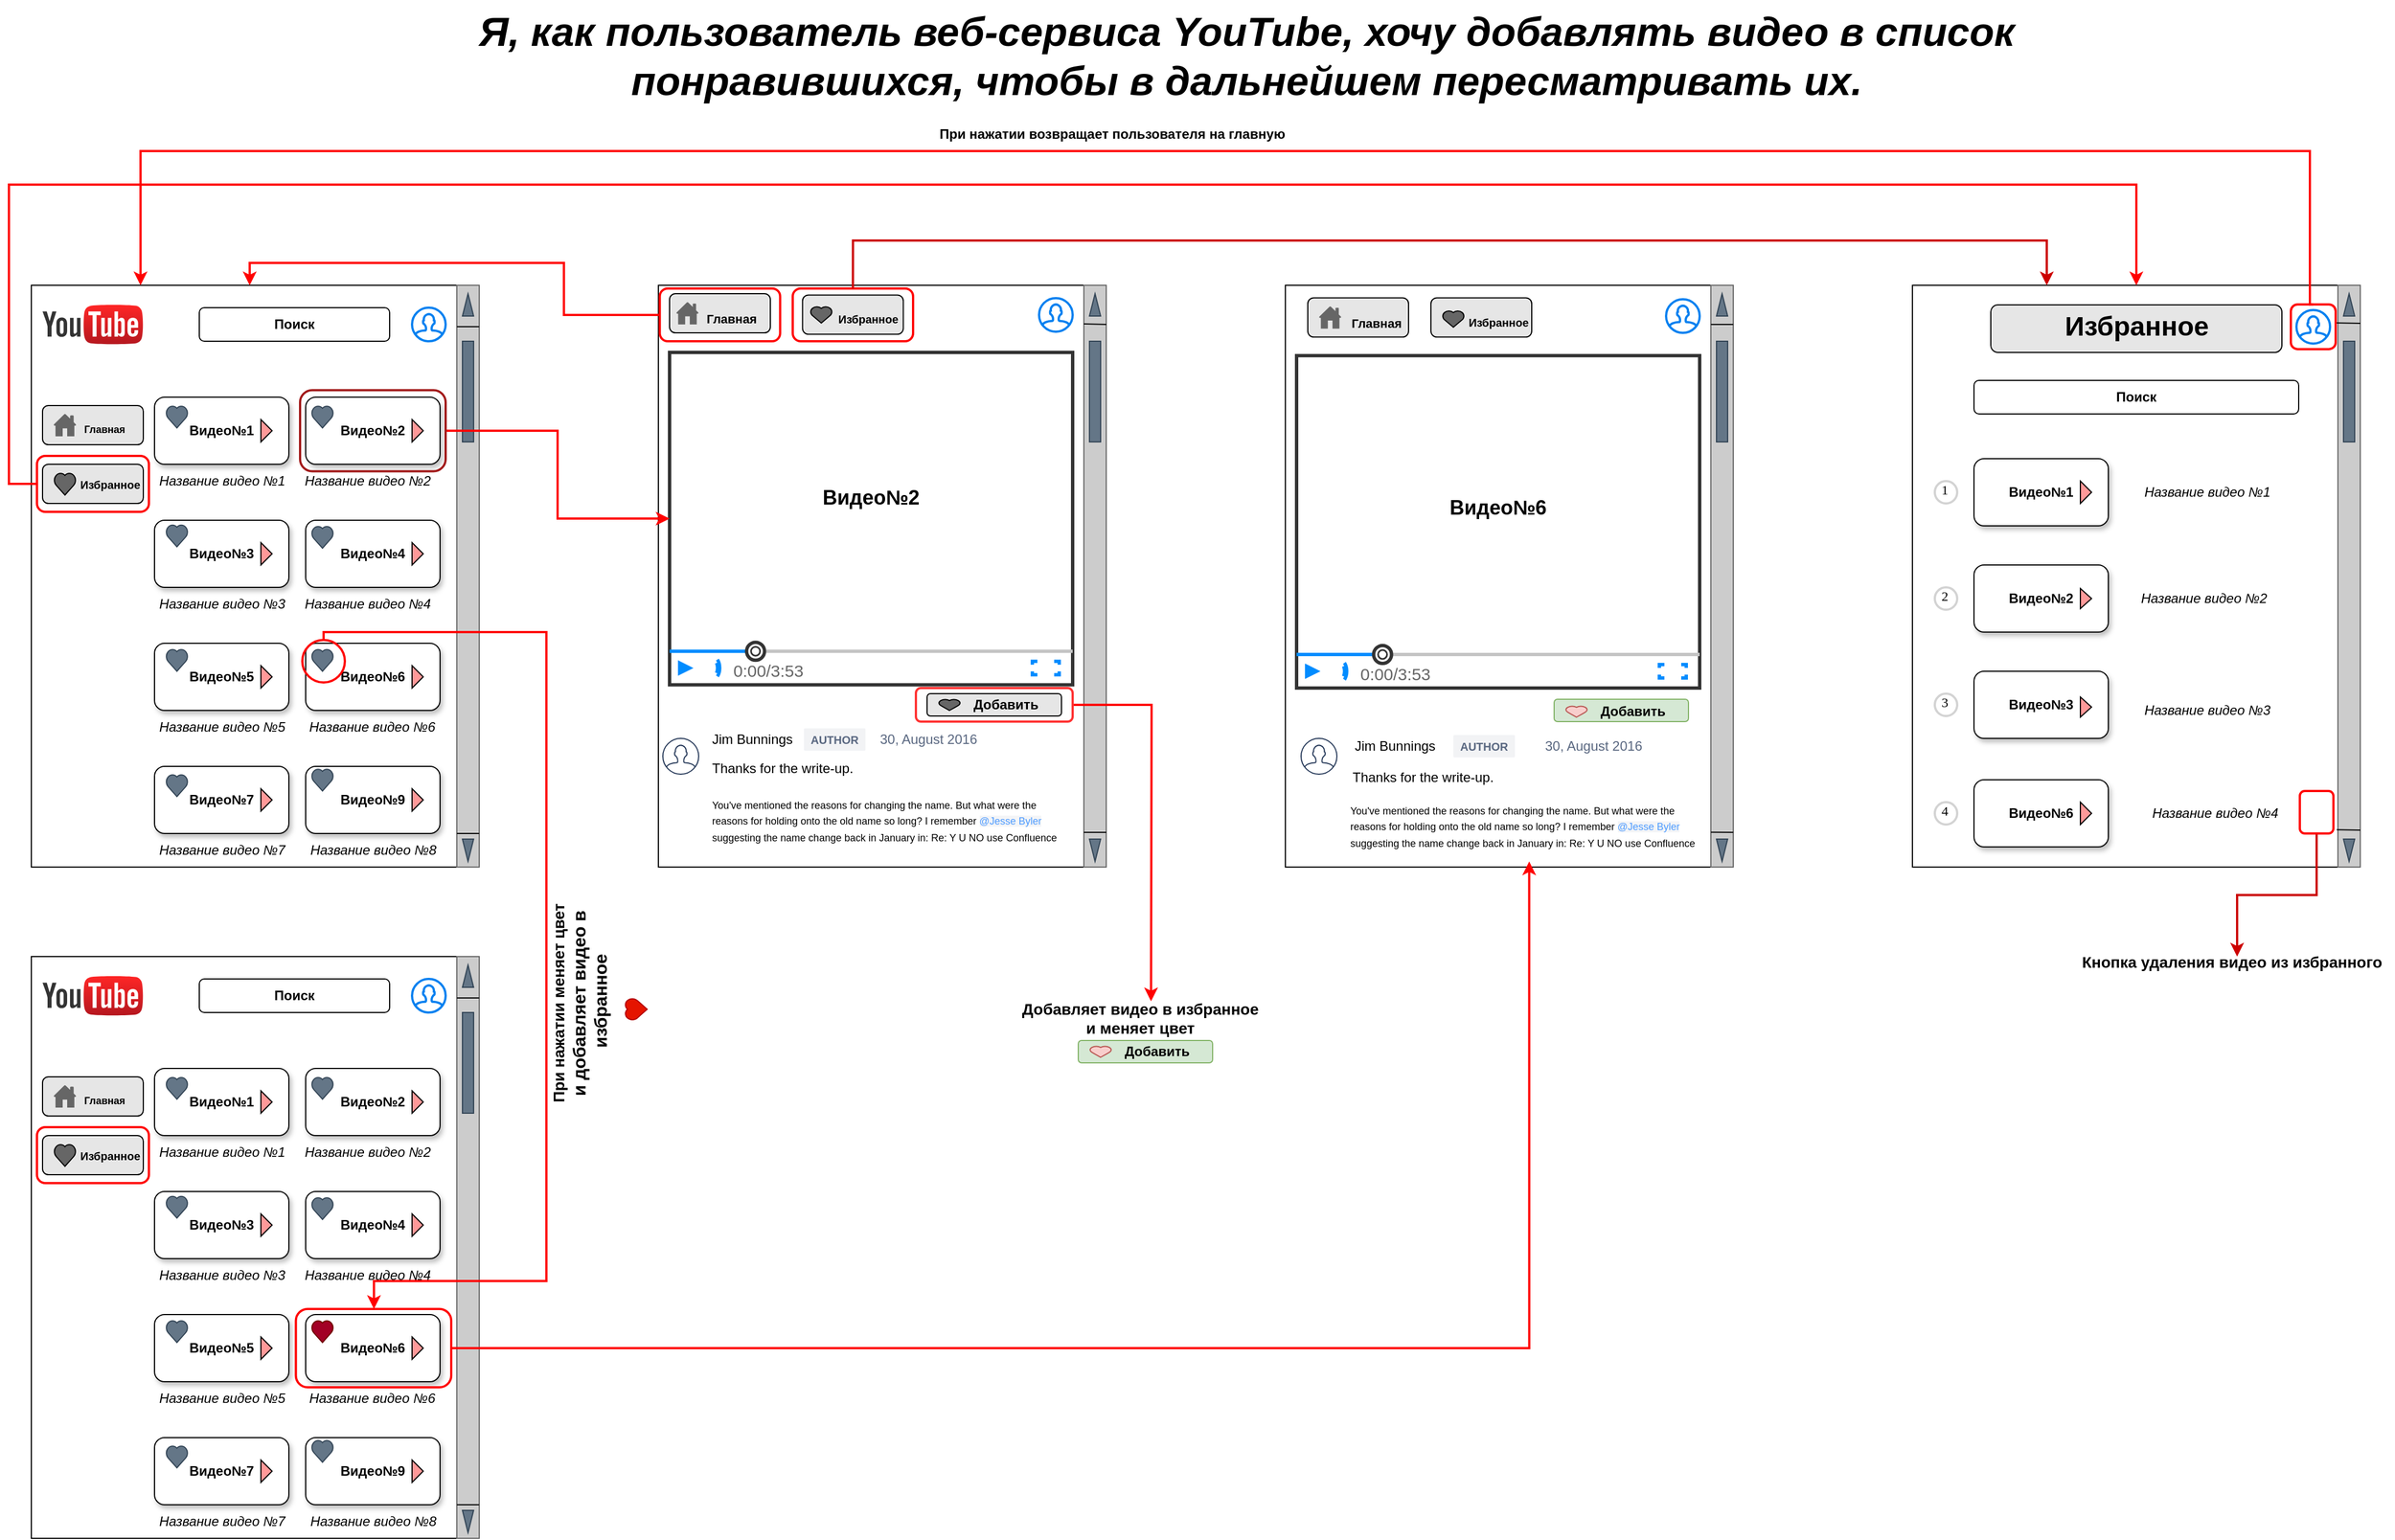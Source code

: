 <mxfile version="24.7.17">
  <diagram name="Страница — 1" id="qwmdR4soJWc_301-uJRk">
    <mxGraphModel grid="1" page="1" gridSize="10" guides="1" tooltips="1" connect="1" arrows="1" fold="1" pageScale="1" pageWidth="827" pageHeight="1169" math="0" shadow="0">
      <root>
        <mxCell id="0" />
        <mxCell id="1" parent="0" />
        <mxCell id="6db1OodYi0LSPv14cQQK-90" value="&#xa;&lt;b style=&quot;forced-color-adjust: none; color: rgb(0, 0, 0); font-family: Helvetica; font-size: 12px; font-style: normal; font-variant-ligatures: normal; font-variant-caps: normal; letter-spacing: normal; orphans: 2; text-align: center; text-indent: 0px; text-transform: none; widows: 2; word-spacing: 0px; -webkit-text-stroke-width: 0px; white-space: nowrap; background-color: rgb(251, 251, 251); text-decoration-thickness: initial; text-decoration-style: initial; text-decoration-color: initial;&quot;&gt;&lt;font style=&quot;forced-color-adjust: none; font-size: 9px;&quot;&gt;Главная&lt;/font&gt;&lt;/b&gt;&#xa;&#xa;" style="rounded=0;whiteSpace=wrap;html=1;" vertex="1" parent="1">
          <mxGeometry x="40" y="640" width="400" height="520" as="geometry" />
        </mxCell>
        <mxCell id="6db1OodYi0LSPv14cQQK-1" value="" style="rounded=0;whiteSpace=wrap;html=1;" vertex="1" parent="1">
          <mxGeometry x="1720" y="40" width="400" height="520" as="geometry" />
        </mxCell>
        <mxCell id="x74_SV1x-cFVezhLaawV-61" value="&#xa;&lt;b style=&quot;forced-color-adjust: none; color: rgb(0, 0, 0); font-family: Helvetica; font-size: 12px; font-style: normal; font-variant-ligatures: normal; font-variant-caps: normal; letter-spacing: normal; orphans: 2; text-align: center; text-indent: 0px; text-transform: none; widows: 2; word-spacing: 0px; -webkit-text-stroke-width: 0px; white-space: nowrap; background-color: rgb(251, 251, 251); text-decoration-thickness: initial; text-decoration-style: initial; text-decoration-color: initial;&quot;&gt;&lt;font style=&quot;forced-color-adjust: none; font-size: 9px;&quot;&gt;Главная&lt;/font&gt;&lt;/b&gt;&#xa;&#xa;" style="rounded=0;whiteSpace=wrap;html=1;" vertex="1" parent="1">
          <mxGeometry x="40" y="40" width="390" height="520" as="geometry" />
        </mxCell>
        <mxCell id="x74_SV1x-cFVezhLaawV-66" value="" style="rounded=0;whiteSpace=wrap;html=1;" vertex="1" parent="1">
          <mxGeometry x="600" y="40" width="400" height="520" as="geometry" />
        </mxCell>
        <mxCell id="x74_SV1x-cFVezhLaawV-68" value="&lt;b&gt;Поиск&lt;/b&gt;" style="rounded=1;whiteSpace=wrap;html=1;" vertex="1" parent="1">
          <mxGeometry x="190" y="60" width="170" height="30" as="geometry" />
        </mxCell>
        <mxCell id="x74_SV1x-cFVezhLaawV-71" value="" style="shape=image;html=1;verticalAlign=top;verticalLabelPosition=bottom;labelBackgroundColor=#ffffff;imageAspect=0;aspect=fixed;image=https://cdn4.iconfinder.com/data/icons/evil-icons-user-interface/64/magnifier-128.png" vertex="1" parent="1">
          <mxGeometry x="330" y="60" width="30" height="30" as="geometry" />
        </mxCell>
        <mxCell id="x74_SV1x-cFVezhLaawV-73" value="" style="rounded=0;whiteSpace=wrap;html=1;fillColor=#CCCCCC;fontColor=#333333;strokeColor=#666666;" vertex="1" parent="1">
          <mxGeometry x="420" y="40" width="20" height="520" as="geometry" />
        </mxCell>
        <mxCell id="x74_SV1x-cFVezhLaawV-74" value="" style="rounded=0;whiteSpace=wrap;html=1;fillColor=#647687;fontColor=#ffffff;strokeColor=#314354;" vertex="1" parent="1">
          <mxGeometry x="425" y="90" width="10" height="90" as="geometry" />
        </mxCell>
        <mxCell id="x74_SV1x-cFVezhLaawV-79" value="" style="triangle;whiteSpace=wrap;html=1;direction=north;fillColor=#647687;fontColor=#ffffff;strokeColor=#314354;" vertex="1" parent="1">
          <mxGeometry x="425" y="47.5" width="10" height="20" as="geometry" />
        </mxCell>
        <mxCell id="x74_SV1x-cFVezhLaawV-81" value="" style="triangle;whiteSpace=wrap;html=1;direction=south;fillColor=#647687;fontColor=#ffffff;strokeColor=#314354;" vertex="1" parent="1">
          <mxGeometry x="425" y="535" width="10" height="20" as="geometry" />
        </mxCell>
        <mxCell id="x74_SV1x-cFVezhLaawV-92" value="" style="endArrow=none;html=1;rounded=0;" edge="1" parent="1">
          <mxGeometry width="50" height="50" relative="1" as="geometry">
            <mxPoint x="420" y="530" as="sourcePoint" />
            <mxPoint x="440" y="530" as="targetPoint" />
          </mxGeometry>
        </mxCell>
        <mxCell id="x74_SV1x-cFVezhLaawV-94" value="&lt;b&gt;Видео№1&lt;/b&gt;" style="rounded=1;whiteSpace=wrap;html=1;shadow=1;" vertex="1" parent="1">
          <mxGeometry x="150" y="140" width="120" height="60" as="geometry" />
        </mxCell>
        <mxCell id="x74_SV1x-cFVezhLaawV-95" value="&lt;b&gt;Видео№2&lt;/b&gt;" style="rounded=1;whiteSpace=wrap;html=1;shadow=1;" vertex="1" parent="1">
          <mxGeometry x="285" y="140" width="120" height="60" as="geometry" />
        </mxCell>
        <mxCell id="x74_SV1x-cFVezhLaawV-96" value="&lt;b&gt;Видео№3&lt;/b&gt;" style="rounded=1;whiteSpace=wrap;html=1;shadow=1;" vertex="1" parent="1">
          <mxGeometry x="150" y="250" width="120" height="60" as="geometry" />
        </mxCell>
        <mxCell id="x74_SV1x-cFVezhLaawV-97" value="&lt;b&gt;Видео№4&lt;/b&gt;" style="rounded=1;whiteSpace=wrap;html=1;shadow=1;" vertex="1" parent="1">
          <mxGeometry x="285" y="250" width="120" height="60" as="geometry" />
        </mxCell>
        <mxCell id="x74_SV1x-cFVezhLaawV-98" value="&lt;b&gt;Видео№5&lt;/b&gt;" style="rounded=1;whiteSpace=wrap;html=1;shadow=1;" vertex="1" parent="1">
          <mxGeometry x="150" y="360" width="120" height="60" as="geometry" />
        </mxCell>
        <mxCell id="x74_SV1x-cFVezhLaawV-99" value="&lt;b&gt;Видео№6&lt;/b&gt;" style="rounded=1;whiteSpace=wrap;html=1;shadow=1;" vertex="1" parent="1">
          <mxGeometry x="285" y="360" width="120" height="60" as="geometry" />
        </mxCell>
        <mxCell id="x74_SV1x-cFVezhLaawV-100" value="&lt;b&gt;Видео№7&lt;/b&gt;" style="rounded=1;whiteSpace=wrap;html=1;shadow=1;" vertex="1" parent="1">
          <mxGeometry x="150" y="470" width="120" height="60" as="geometry" />
        </mxCell>
        <mxCell id="x74_SV1x-cFVezhLaawV-101" value="&lt;b&gt;Видео№9&lt;/b&gt;" style="rounded=1;whiteSpace=wrap;html=1;shadow=1;" vertex="1" parent="1">
          <mxGeometry x="285" y="470" width="120" height="60" as="geometry" />
        </mxCell>
        <mxCell id="x74_SV1x-cFVezhLaawV-106" value="&lt;i&gt;Название видео №1&lt;/i&gt;" style="text;html=1;align=center;verticalAlign=middle;resizable=0;points=[];autosize=1;strokeColor=none;fillColor=none;" vertex="1" parent="1">
          <mxGeometry x="140" y="200" width="140" height="30" as="geometry" />
        </mxCell>
        <mxCell id="x74_SV1x-cFVezhLaawV-107" value="&lt;i&gt;Название видео №2&lt;/i&gt;" style="text;html=1;align=center;verticalAlign=middle;resizable=0;points=[];autosize=1;strokeColor=none;fillColor=none;" vertex="1" parent="1">
          <mxGeometry x="270" y="200" width="140" height="30" as="geometry" />
        </mxCell>
        <mxCell id="x74_SV1x-cFVezhLaawV-108" value="&lt;i&gt;Название видео №3&lt;/i&gt;" style="text;html=1;align=center;verticalAlign=middle;resizable=0;points=[];autosize=1;strokeColor=none;fillColor=none;" vertex="1" parent="1">
          <mxGeometry x="140" y="310" width="140" height="30" as="geometry" />
        </mxCell>
        <mxCell id="x74_SV1x-cFVezhLaawV-109" value="&lt;i&gt;Название видео №4&lt;/i&gt;" style="text;html=1;align=center;verticalAlign=middle;resizable=0;points=[];autosize=1;strokeColor=none;fillColor=none;" vertex="1" parent="1">
          <mxGeometry x="270" y="310" width="140" height="30" as="geometry" />
        </mxCell>
        <mxCell id="x74_SV1x-cFVezhLaawV-110" value="&lt;i&gt;Название видео №5&lt;/i&gt;" style="text;html=1;align=center;verticalAlign=middle;resizable=0;points=[];autosize=1;strokeColor=none;fillColor=none;" vertex="1" parent="1">
          <mxGeometry x="140" y="420" width="140" height="30" as="geometry" />
        </mxCell>
        <mxCell id="x74_SV1x-cFVezhLaawV-111" value="&lt;i&gt;Название видео №6&lt;/i&gt;" style="text;html=1;align=center;verticalAlign=middle;resizable=0;points=[];autosize=1;strokeColor=none;fillColor=none;" vertex="1" parent="1">
          <mxGeometry x="274" y="420" width="140" height="30" as="geometry" />
        </mxCell>
        <mxCell id="x74_SV1x-cFVezhLaawV-112" value="&lt;i&gt;Название видео №7&lt;/i&gt;" style="text;html=1;align=center;verticalAlign=middle;resizable=0;points=[];autosize=1;strokeColor=none;fillColor=none;" vertex="1" parent="1">
          <mxGeometry x="140" y="530" width="140" height="30" as="geometry" />
        </mxCell>
        <mxCell id="x74_SV1x-cFVezhLaawV-113" value="&lt;i&gt;Название видео №8&lt;/i&gt;" style="text;html=1;align=center;verticalAlign=middle;resizable=0;points=[];autosize=1;strokeColor=none;fillColor=none;" vertex="1" parent="1">
          <mxGeometry x="275" y="530" width="140" height="30" as="geometry" />
        </mxCell>
        <mxCell id="x74_SV1x-cFVezhLaawV-120" value="" style="triangle;html=1;whiteSpace=wrap;fillColor=#FF9999;" vertex="1" parent="1">
          <mxGeometry x="380" y="160" width="10" height="20" as="geometry" />
        </mxCell>
        <mxCell id="x74_SV1x-cFVezhLaawV-123" value="" style="triangle;html=1;whiteSpace=wrap;fillColor=#FF9999;" vertex="1" parent="1">
          <mxGeometry x="380" y="270" width="10" height="20" as="geometry" />
        </mxCell>
        <mxCell id="x74_SV1x-cFVezhLaawV-124" value="" style="triangle;html=1;whiteSpace=wrap;fillColor=#FF9999;" vertex="1" parent="1">
          <mxGeometry x="380" y="380" width="10" height="20" as="geometry" />
        </mxCell>
        <mxCell id="x74_SV1x-cFVezhLaawV-125" value="" style="triangle;html=1;whiteSpace=wrap;fillColor=#FF9999;" vertex="1" parent="1">
          <mxGeometry x="380" y="490" width="10" height="20" as="geometry" />
        </mxCell>
        <mxCell id="x74_SV1x-cFVezhLaawV-128" value="" style="triangle;html=1;whiteSpace=wrap;fillColor=#FF9999;" vertex="1" parent="1">
          <mxGeometry x="245" y="160" width="10" height="20" as="geometry" />
        </mxCell>
        <mxCell id="x74_SV1x-cFVezhLaawV-131" value="" style="triangle;html=1;whiteSpace=wrap;fillColor=#FF9999;" vertex="1" parent="1">
          <mxGeometry x="245" y="270" width="10" height="20" as="geometry" />
        </mxCell>
        <mxCell id="x74_SV1x-cFVezhLaawV-132" value="" style="triangle;html=1;whiteSpace=wrap;fillColor=#FF9999;" vertex="1" parent="1">
          <mxGeometry x="245" y="380" width="10" height="20" as="geometry" />
        </mxCell>
        <mxCell id="x74_SV1x-cFVezhLaawV-133" value="" style="triangle;html=1;whiteSpace=wrap;fillColor=#FF9999;" vertex="1" parent="1">
          <mxGeometry x="245" y="490" width="10" height="20" as="geometry" />
        </mxCell>
        <mxCell id="9MEbB68s_isT1Yj_m3ho-9" value="" style="rounded=1;whiteSpace=wrap;html=1;fillColor=#E6E6E6;" vertex="1" parent="1">
          <mxGeometry x="50" y="147.5" width="90" height="35" as="geometry" />
        </mxCell>
        <mxCell id="x74_SV1x-cFVezhLaawV-102" value="" style="sketch=0;pointerEvents=1;shadow=0;dashed=0;html=1;strokeColor=none;fillColor=#666666;labelPosition=center;verticalLabelPosition=bottom;verticalAlign=top;outlineConnect=0;align=center;shape=mxgraph.office.concepts.home;" vertex="1" parent="1">
          <mxGeometry x="60" y="155" width="20" height="20" as="geometry" />
        </mxCell>
        <mxCell id="x74_SV1x-cFVezhLaawV-114" value="&lt;b&gt;&lt;font style=&quot;font-size: 9px;&quot;&gt;Главная&lt;/font&gt;&lt;/b&gt;" style="text;html=1;align=center;verticalAlign=middle;resizable=0;points=[];autosize=1;strokeColor=none;fillColor=none;" vertex="1" parent="1">
          <mxGeometry x="75" y="152.5" width="60" height="30" as="geometry" />
        </mxCell>
        <mxCell id="CNAPJQVcdsXgHTbzYZQy-6" value="" style="endArrow=none;html=1;rounded=0;" edge="1" parent="1">
          <mxGeometry width="50" height="50" relative="1" as="geometry">
            <mxPoint x="420" y="77" as="sourcePoint" />
            <mxPoint x="440" y="77" as="targetPoint" />
          </mxGeometry>
        </mxCell>
        <mxCell id="CNAPJQVcdsXgHTbzYZQy-8" value="" style="dashed=0;outlineConnect=0;html=1;align=center;labelPosition=center;verticalLabelPosition=bottom;verticalAlign=top;shape=mxgraph.weblogos.youtube;fillColor=#FF2626;gradientColor=#B5171F" vertex="1" parent="1">
          <mxGeometry x="50" y="57.1" width="90" height="35.8" as="geometry" />
        </mxCell>
        <mxCell id="CNAPJQVcdsXgHTbzYZQy-10" value="" style="rounded=1;whiteSpace=wrap;html=1;fillColor=#E6E6E6;" vertex="1" parent="1">
          <mxGeometry x="50" y="200" width="90" height="35" as="geometry" />
        </mxCell>
        <mxCell id="CNAPJQVcdsXgHTbzYZQy-11" value="" style="verticalLabelPosition=bottom;verticalAlign=top;html=1;shape=mxgraph.basic.heart;fillColor=#666666;" vertex="1" parent="1">
          <mxGeometry x="60" y="207.5" width="20" height="20" as="geometry" />
        </mxCell>
        <mxCell id="CNAPJQVcdsXgHTbzYZQy-12" value="&lt;b&gt;&lt;font style=&quot;font-size: 10px;&quot;&gt;Избранное&lt;/font&gt;&lt;/b&gt;" style="text;html=1;align=center;verticalAlign=middle;resizable=0;points=[];autosize=1;strokeColor=none;fillColor=none;" vertex="1" parent="1">
          <mxGeometry x="70" y="202.5" width="80" height="30" as="geometry" />
        </mxCell>
        <mxCell id="CNAPJQVcdsXgHTbzYZQy-13" value="" style="rounded=0;whiteSpace=wrap;html=1;fillColor=#CCCCCC;fontColor=#333333;strokeColor=#666666;" vertex="1" parent="1">
          <mxGeometry x="980" y="40" width="20" height="520" as="geometry" />
        </mxCell>
        <mxCell id="CNAPJQVcdsXgHTbzYZQy-14" value="" style="triangle;whiteSpace=wrap;html=1;direction=south;fillColor=#647687;fontColor=#ffffff;strokeColor=#314354;" vertex="1" parent="1">
          <mxGeometry x="985" y="535" width="10" height="20" as="geometry" />
        </mxCell>
        <mxCell id="CNAPJQVcdsXgHTbzYZQy-17" value="" style="triangle;whiteSpace=wrap;html=1;direction=north;fillColor=#647687;fontColor=#ffffff;strokeColor=#314354;" vertex="1" parent="1">
          <mxGeometry x="985" y="47.5" width="10" height="20" as="geometry" />
        </mxCell>
        <mxCell id="CNAPJQVcdsXgHTbzYZQy-18" value="" style="rounded=0;whiteSpace=wrap;html=1;fillColor=#647687;fontColor=#ffffff;strokeColor=#314354;" vertex="1" parent="1">
          <mxGeometry x="985" y="90" width="10" height="90" as="geometry" />
        </mxCell>
        <mxCell id="CNAPJQVcdsXgHTbzYZQy-20" value="" style="verticalLabelPosition=bottom;shadow=0;dashed=0;align=center;html=1;verticalAlign=top;strokeWidth=3;shape=mxgraph.mockup.containers.videoPlayer;strokeColor=#333333;strokeColor2=#008cff;strokeColor3=#c4c4c4;textColor=#666666;fillColor2=#008cff;barHeight=30;barPos=20;" vertex="1" parent="1">
          <mxGeometry x="610" y="100" width="360" height="297.1" as="geometry" />
        </mxCell>
        <mxCell id="CNAPJQVcdsXgHTbzYZQy-21" value="&lt;font style=&quot;font-size: 18px;&quot;&gt;&lt;b&gt;Видео№2&lt;/b&gt;&lt;/font&gt;" style="text;strokeColor=none;align=center;fillColor=none;html=1;verticalAlign=middle;whiteSpace=wrap;rounded=0;" vertex="1" parent="1">
          <mxGeometry x="730" y="186.25" width="120" height="87.5" as="geometry" />
        </mxCell>
        <mxCell id="CNAPJQVcdsXgHTbzYZQy-24" value="" style="rounded=1;whiteSpace=wrap;html=1;fillColor=#E6E6E6;" vertex="1" parent="1">
          <mxGeometry x="840" y="405" width="120" height="20" as="geometry" />
        </mxCell>
        <mxCell id="CNAPJQVcdsXgHTbzYZQy-27" value="&lt;b&gt;Добавить&lt;/b&gt;" style="text;html=1;align=center;verticalAlign=middle;resizable=0;points=[];autosize=1;strokeColor=none;fillColor=none;" vertex="1" parent="1">
          <mxGeometry x="870" y="400" width="80" height="30" as="geometry" />
        </mxCell>
        <mxCell id="CNAPJQVcdsXgHTbzYZQy-28" value="&lt;font style=&quot;font-size: 36px;&quot;&gt;&lt;b style=&quot;&quot;&gt;&lt;i style=&quot;&quot;&gt;Я, как пользователь веб-сервиса YouTube, хочу добавлять видео в список&lt;/i&gt;&lt;/b&gt;&lt;/font&gt;&lt;div&gt;&lt;font style=&quot;font-size: 36px;&quot;&gt;&lt;b style=&quot;&quot;&gt;&lt;i style=&quot;&quot;&gt;понравившихся, чтобы в дальнейшем пересматривать их.&lt;/i&gt;&lt;/b&gt;&lt;/font&gt;&lt;/div&gt;" style="text;html=1;align=center;verticalAlign=middle;resizable=0;points=[];autosize=1;strokeColor=none;fillColor=none;" vertex="1" parent="1">
          <mxGeometry x="430" y="-215" width="1390" height="100" as="geometry" />
        </mxCell>
        <mxCell id="CNAPJQVcdsXgHTbzYZQy-29" value="" style="shape=mxgraph.ios7.icons.user;fillColor=#ffffff;strokeColor=#253858" vertex="1" parent="1">
          <mxGeometry x="604" y="445" width="32" height="32" as="geometry" />
        </mxCell>
        <mxCell id="CNAPJQVcdsXgHTbzYZQy-30" value="Jim Bunnings" style="html=1;fillColor=none;strokeColor=none;fontSize=12;align=left;fontColor=#000000;whiteSpace=wrap" vertex="1" parent="1">
          <mxGeometry x="645.5" y="436" width="90" height="20" as="geometry" />
        </mxCell>
        <mxCell id="CNAPJQVcdsXgHTbzYZQy-31" value="AUTHOR" style="rounded=1;arcSize=5;fillColor=#F2F3F5;strokeColor=none;fontColor=#596780;align=center;verticalAlign=middle;whiteSpace=wrap;fontSize=10;fontStyle=1;html=1" vertex="1" parent="1">
          <mxGeometry x="730" y="436" width="55" height="20" as="geometry" />
        </mxCell>
        <mxCell id="CNAPJQVcdsXgHTbzYZQy-32" value="30, August 2016" style="html=1;fillColor=none;strokeColor=none;fontSize=12;align=left;fontColor=#596780;whiteSpace=wrap" vertex="1" parent="1">
          <mxGeometry x="795.5" y="436" width="110" height="20" as="geometry" />
        </mxCell>
        <mxCell id="CNAPJQVcdsXgHTbzYZQy-33" value="Thanks for the write-up." style="html=1;fillColor=none;strokeColor=none;fontSize=12;align=left;fontColor=#000000;whiteSpace=wrap" vertex="1" parent="1">
          <mxGeometry x="645.5" y="462" width="240" height="20" as="geometry" />
        </mxCell>
        <mxCell id="CNAPJQVcdsXgHTbzYZQy-34" value="&lt;font style=&quot;font-size: 9px;&quot;&gt;You&#39;ve mentioned the reasons for changing the name. But what were the reasons for holding onto the old name so long? I remember &lt;font color=&quot;#4c9aff&quot; style=&quot;background-color: rgb(244 , 245 , 247)&quot;&gt;@Jesse Byler&lt;/font&gt; suggesting the name change back in January in: Re: Y U NO use Confluence&lt;/font&gt;" style="html=1;fillColor=none;strokeColor=none;fontSize=12;align=left;fontColor=#000000;whiteSpace=wrap;verticalAlign=top" vertex="1" parent="1">
          <mxGeometry x="645.5" y="490" width="324.5" height="60" as="geometry" />
        </mxCell>
        <mxCell id="CNAPJQVcdsXgHTbzYZQy-36" value="" style="endArrow=none;html=1;rounded=0;" edge="1" parent="1">
          <mxGeometry width="50" height="50" relative="1" as="geometry">
            <mxPoint x="980" y="74.5" as="sourcePoint" />
            <mxPoint x="1000" y="75" as="targetPoint" />
          </mxGeometry>
        </mxCell>
        <mxCell id="CNAPJQVcdsXgHTbzYZQy-38" value="" style="endArrow=none;html=1;rounded=0;" edge="1" parent="1">
          <mxGeometry width="50" height="50" relative="1" as="geometry">
            <mxPoint x="980" y="529" as="sourcePoint" />
            <mxPoint x="1000" y="529" as="targetPoint" />
          </mxGeometry>
        </mxCell>
        <mxCell id="CNAPJQVcdsXgHTbzYZQy-39" value="" style="rounded=0;whiteSpace=wrap;html=1;" vertex="1" parent="1">
          <mxGeometry x="1160" y="40" width="400" height="520" as="geometry" />
        </mxCell>
        <mxCell id="CNAPJQVcdsXgHTbzYZQy-40" value="" style="rounded=0;whiteSpace=wrap;html=1;fillColor=#CCCCCC;fontColor=#333333;strokeColor=#666666;" vertex="1" parent="1">
          <mxGeometry x="1540" y="40" width="20" height="520" as="geometry" />
        </mxCell>
        <mxCell id="CNAPJQVcdsXgHTbzYZQy-41" value="" style="rounded=0;whiteSpace=wrap;html=1;fillColor=#647687;fontColor=#ffffff;strokeColor=#314354;" vertex="1" parent="1">
          <mxGeometry x="1545" y="90" width="10" height="90" as="geometry" />
        </mxCell>
        <mxCell id="CNAPJQVcdsXgHTbzYZQy-42" value="" style="triangle;whiteSpace=wrap;html=1;direction=north;fillColor=#647687;fontColor=#ffffff;strokeColor=#314354;" vertex="1" parent="1">
          <mxGeometry x="1545" y="47.5" width="10" height="20" as="geometry" />
        </mxCell>
        <mxCell id="CNAPJQVcdsXgHTbzYZQy-43" value="" style="triangle;whiteSpace=wrap;html=1;direction=south;fillColor=#647687;fontColor=#ffffff;strokeColor=#314354;" vertex="1" parent="1">
          <mxGeometry x="1545" y="535" width="10" height="20" as="geometry" />
        </mxCell>
        <mxCell id="CNAPJQVcdsXgHTbzYZQy-44" value="" style="verticalLabelPosition=bottom;verticalAlign=top;html=1;shape=mxgraph.basic.heart;fillColor=#666666;" vertex="1" parent="1">
          <mxGeometry x="850" y="410" width="20" height="10" as="geometry" />
        </mxCell>
        <mxCell id="CNAPJQVcdsXgHTbzYZQy-48" value="&lt;b&gt;Видео№1&lt;/b&gt;" style="rounded=1;whiteSpace=wrap;html=1;shadow=1;" vertex="1" parent="1">
          <mxGeometry x="1775" y="195" width="120" height="60" as="geometry" />
        </mxCell>
        <mxCell id="CNAPJQVcdsXgHTbzYZQy-52" value="" style="rounded=1;whiteSpace=wrap;html=1;fillColor=#E6E6E6;" vertex="1" parent="1">
          <mxGeometry x="1790" y="57.5" width="260" height="42.5" as="geometry" />
        </mxCell>
        <mxCell id="CNAPJQVcdsXgHTbzYZQy-53" value="&lt;font style=&quot;font-size: 24px;&quot;&gt;&lt;b&gt;Избранное&lt;/b&gt;&lt;/font&gt;" style="text;html=1;align=center;verticalAlign=middle;resizable=0;points=[];autosize=1;strokeColor=none;fillColor=none;" vertex="1" parent="1">
          <mxGeometry x="1845" y="57.1" width="150" height="40" as="geometry" />
        </mxCell>
        <mxCell id="CNAPJQVcdsXgHTbzYZQy-54" value="&lt;b&gt;Видео№2&lt;/b&gt;" style="rounded=1;whiteSpace=wrap;html=1;shadow=1;" vertex="1" parent="1">
          <mxGeometry x="1775" y="290" width="120" height="60" as="geometry" />
        </mxCell>
        <mxCell id="CNAPJQVcdsXgHTbzYZQy-55" value="&lt;b&gt;Видео№3&lt;/b&gt;" style="rounded=1;whiteSpace=wrap;html=1;shadow=1;" vertex="1" parent="1">
          <mxGeometry x="1775" y="385" width="120" height="60" as="geometry" />
        </mxCell>
        <mxCell id="CNAPJQVcdsXgHTbzYZQy-56" value="&lt;b&gt;Видео№6&lt;/b&gt;" style="rounded=1;whiteSpace=wrap;html=1;shadow=1;" vertex="1" parent="1">
          <mxGeometry x="1775" y="482" width="120" height="60" as="geometry" />
        </mxCell>
        <mxCell id="CNAPJQVcdsXgHTbzYZQy-57" value="&lt;b&gt;Поиск&lt;/b&gt;" style="rounded=1;whiteSpace=wrap;html=1;" vertex="1" parent="1">
          <mxGeometry x="1775" y="125" width="290" height="30" as="geometry" />
        </mxCell>
        <mxCell id="CNAPJQVcdsXgHTbzYZQy-59" value="" style="shape=image;html=1;verticalAlign=top;verticalLabelPosition=bottom;labelBackgroundColor=#ffffff;imageAspect=0;aspect=fixed;image=https://cdn4.iconfinder.com/data/icons/evil-icons-user-interface/64/magnifier-128.png" vertex="1" parent="1">
          <mxGeometry x="2035" y="125" width="30" height="30" as="geometry" />
        </mxCell>
        <mxCell id="CNAPJQVcdsXgHTbzYZQy-60" value="&lt;i&gt;Название видео №1&lt;/i&gt;" style="text;html=1;align=center;verticalAlign=middle;resizable=0;points=[];autosize=1;strokeColor=none;fillColor=none;" vertex="1" parent="1">
          <mxGeometry x="1913" y="210" width="140" height="30" as="geometry" />
        </mxCell>
        <mxCell id="CNAPJQVcdsXgHTbzYZQy-61" value="&lt;i&gt;Название видео №2&lt;/i&gt;" style="text;html=1;align=center;verticalAlign=middle;resizable=0;points=[];autosize=1;strokeColor=none;fillColor=none;" vertex="1" parent="1">
          <mxGeometry x="1910" y="305" width="140" height="30" as="geometry" />
        </mxCell>
        <mxCell id="CNAPJQVcdsXgHTbzYZQy-62" value="&lt;i&gt;Название видео №3&lt;/i&gt;" style="text;html=1;align=center;verticalAlign=middle;resizable=0;points=[];autosize=1;strokeColor=none;fillColor=none;" vertex="1" parent="1">
          <mxGeometry x="1913" y="405" width="140" height="30" as="geometry" />
        </mxCell>
        <mxCell id="CNAPJQVcdsXgHTbzYZQy-63" value="&lt;i&gt;Название видео №4&lt;/i&gt;" style="text;html=1;align=center;verticalAlign=middle;resizable=0;points=[];autosize=1;strokeColor=none;fillColor=none;" vertex="1" parent="1">
          <mxGeometry x="1920" y="497" width="140" height="30" as="geometry" />
        </mxCell>
        <mxCell id="CNAPJQVcdsXgHTbzYZQy-64" value="1" style="ellipse;whiteSpace=wrap;html=1;aspect=fixed;strokeWidth=2;fontFamily=Tahoma;spacingBottom=4;spacingRight=2;strokeColor=#d3d3d3;" vertex="1" parent="1">
          <mxGeometry x="1740" y="215" width="20" height="20" as="geometry" />
        </mxCell>
        <mxCell id="CNAPJQVcdsXgHTbzYZQy-67" value="2" style="ellipse;whiteSpace=wrap;html=1;aspect=fixed;strokeWidth=2;fontFamily=Tahoma;spacingBottom=4;spacingRight=2;strokeColor=#d3d3d3;" vertex="1" parent="1">
          <mxGeometry x="1740" y="310" width="20" height="20" as="geometry" />
        </mxCell>
        <mxCell id="CNAPJQVcdsXgHTbzYZQy-68" value="3" style="ellipse;whiteSpace=wrap;html=1;aspect=fixed;strokeWidth=2;fontFamily=Tahoma;spacingBottom=4;spacingRight=2;strokeColor=#d3d3d3;" vertex="1" parent="1">
          <mxGeometry x="1740" y="405" width="20" height="20" as="geometry" />
        </mxCell>
        <mxCell id="CNAPJQVcdsXgHTbzYZQy-69" value="4" style="ellipse;whiteSpace=wrap;html=1;aspect=fixed;strokeWidth=2;fontFamily=Tahoma;spacingBottom=4;spacingRight=2;strokeColor=#d3d3d3;" vertex="1" parent="1">
          <mxGeometry x="1740" y="502" width="20" height="20" as="geometry" />
        </mxCell>
        <mxCell id="CNAPJQVcdsXgHTbzYZQy-75" style="edgeStyle=orthogonalEdgeStyle;rounded=0;orthogonalLoop=1;jettySize=auto;html=1;strokeWidth=2;strokeColor=#FF0000;" edge="1" parent="1" source="CNAPJQVcdsXgHTbzYZQy-73" target="CNAPJQVcdsXgHTbzYZQy-20">
          <mxGeometry relative="1" as="geometry" />
        </mxCell>
        <mxCell id="CNAPJQVcdsXgHTbzYZQy-73" value="" style="rounded=1;whiteSpace=wrap;html=1;gradientColor=none;strokeColor=#a21a1a;fillColor=none;strokeWidth=2;" vertex="1" parent="1">
          <mxGeometry x="280" y="133.75" width="130" height="72.5" as="geometry" />
        </mxCell>
        <mxCell id="CNAPJQVcdsXgHTbzYZQy-119" style="edgeStyle=orthogonalEdgeStyle;rounded=0;orthogonalLoop=1;jettySize=auto;html=1;exitX=1;exitY=0.5;exitDx=0;exitDy=0;strokeWidth=2;strokeColor=#FF0000;" edge="1" parent="1" source="CNAPJQVcdsXgHTbzYZQy-76">
          <mxGeometry relative="1" as="geometry">
            <mxPoint x="1040" y="680" as="targetPoint" />
          </mxGeometry>
        </mxCell>
        <mxCell id="CNAPJQVcdsXgHTbzYZQy-76" value="" style="rounded=1;whiteSpace=wrap;html=1;strokeColor=#FF3333;fillColor=none;strokeWidth=2;" vertex="1" parent="1">
          <mxGeometry x="830" y="400" width="140" height="30" as="geometry" />
        </mxCell>
        <mxCell id="6db1OodYi0LSPv14cQQK-27" style="edgeStyle=orthogonalEdgeStyle;rounded=0;orthogonalLoop=1;jettySize=auto;html=1;entryX=0.5;entryY=0;entryDx=0;entryDy=0;strokeColor=#FF0000;strokeWidth=2;" edge="1" parent="1" source="CNAPJQVcdsXgHTbzYZQy-87" target="6db1OodYi0LSPv14cQQK-1">
          <mxGeometry relative="1" as="geometry">
            <Array as="points">
              <mxPoint x="20" y="218" />
              <mxPoint x="20" y="-50" />
              <mxPoint x="1920" y="-50" />
            </Array>
          </mxGeometry>
        </mxCell>
        <mxCell id="CNAPJQVcdsXgHTbzYZQy-87" value="" style="rounded=1;whiteSpace=wrap;html=1;fillColor=none;strokeWidth=2;strokeColor=#FF0000;" vertex="1" parent="1">
          <mxGeometry x="45" y="192.5" width="100" height="50" as="geometry" />
        </mxCell>
        <mxCell id="CNAPJQVcdsXgHTbzYZQy-93" value="" style="rounded=1;whiteSpace=wrap;html=1;fillColor=#E6E6E6;" vertex="1" parent="1">
          <mxGeometry x="610" y="47.5" width="90" height="35" as="geometry" />
        </mxCell>
        <mxCell id="CNAPJQVcdsXgHTbzYZQy-94" value="&lt;b&gt;&lt;font style=&quot;font-size: 11px;&quot;&gt;Главная&lt;/font&gt;&lt;/b&gt;" style="text;html=1;align=center;verticalAlign=middle;resizable=0;points=[];autosize=1;strokeColor=none;fillColor=none;" vertex="1" parent="1">
          <mxGeometry x="630" y="55" width="70" height="30" as="geometry" />
        </mxCell>
        <mxCell id="CNAPJQVcdsXgHTbzYZQy-95" value="" style="sketch=0;pointerEvents=1;shadow=0;dashed=0;html=1;strokeColor=none;fillColor=#666666;labelPosition=center;verticalLabelPosition=bottom;verticalAlign=top;outlineConnect=0;align=center;shape=mxgraph.office.concepts.home;" vertex="1" parent="1">
          <mxGeometry x="60" y="155" width="20" height="20" as="geometry" />
        </mxCell>
        <mxCell id="CNAPJQVcdsXgHTbzYZQy-96" value="" style="sketch=0;pointerEvents=1;shadow=0;dashed=0;html=1;strokeColor=none;fillColor=#666666;labelPosition=center;verticalLabelPosition=bottom;verticalAlign=top;outlineConnect=0;align=center;shape=mxgraph.office.concepts.home;" vertex="1" parent="1">
          <mxGeometry x="616" y="55" width="20" height="20" as="geometry" />
        </mxCell>
        <mxCell id="CNAPJQVcdsXgHTbzYZQy-98" style="edgeStyle=orthogonalEdgeStyle;rounded=0;orthogonalLoop=1;jettySize=auto;html=1;entryX=0.5;entryY=0;entryDx=0;entryDy=0;strokeColor=#FF0000;strokeWidth=2;" edge="1" parent="1" source="CNAPJQVcdsXgHTbzYZQy-97" target="x74_SV1x-cFVezhLaawV-61">
          <mxGeometry relative="1" as="geometry" />
        </mxCell>
        <mxCell id="CNAPJQVcdsXgHTbzYZQy-97" value="" style="rounded=1;whiteSpace=wrap;html=1;fillColor=none;strokeWidth=2;strokeColor=#FF0000;" vertex="1" parent="1">
          <mxGeometry x="601.25" y="42.9" width="107.5" height="47.1" as="geometry" />
        </mxCell>
        <mxCell id="CNAPJQVcdsXgHTbzYZQy-99" value="" style="rounded=1;whiteSpace=wrap;html=1;fillColor=#E6E6E6;" vertex="1" parent="1">
          <mxGeometry x="728.75" y="48.75" width="90" height="35" as="geometry" />
        </mxCell>
        <mxCell id="CNAPJQVcdsXgHTbzYZQy-100" value="&lt;b&gt;&lt;font style=&quot;font-size: 10px;&quot;&gt;Избранное&lt;/font&gt;&lt;/b&gt;" style="text;html=1;align=center;verticalAlign=middle;resizable=0;points=[];autosize=1;strokeColor=none;fillColor=none;" vertex="1" parent="1">
          <mxGeometry x="747" y="55.0" width="80" height="30" as="geometry" />
        </mxCell>
        <mxCell id="CNAPJQVcdsXgHTbzYZQy-101" value="" style="verticalLabelPosition=bottom;verticalAlign=top;html=1;shape=mxgraph.basic.heart;fillColor=#666666;" vertex="1" parent="1">
          <mxGeometry x="735.5" y="58.75" width="20" height="15" as="geometry" />
        </mxCell>
        <mxCell id="CNAPJQVcdsXgHTbzYZQy-104" value="" style="rounded=1;whiteSpace=wrap;html=1;fillColor=none;strokeWidth=2;strokeColor=#FF0000;" vertex="1" parent="1">
          <mxGeometry x="720" y="42.9" width="107.5" height="47.1" as="geometry" />
        </mxCell>
        <mxCell id="CNAPJQVcdsXgHTbzYZQy-106" value="" style="triangle;html=1;whiteSpace=wrap;fillColor=#FF9999;" vertex="1" parent="1">
          <mxGeometry x="1870" y="502" width="10" height="20" as="geometry" />
        </mxCell>
        <mxCell id="CNAPJQVcdsXgHTbzYZQy-107" value="" style="triangle;html=1;whiteSpace=wrap;fillColor=#FF9999;" vertex="1" parent="1">
          <mxGeometry x="1870" y="408" width="10" height="18" as="geometry" />
        </mxCell>
        <mxCell id="CNAPJQVcdsXgHTbzYZQy-111" value="" style="triangle;html=1;whiteSpace=wrap;fillColor=#FF9999;" vertex="1" parent="1">
          <mxGeometry x="1870" y="215" width="10" height="20" as="geometry" />
        </mxCell>
        <mxCell id="CNAPJQVcdsXgHTbzYZQy-120" value="" style="rounded=1;whiteSpace=wrap;html=1;fillColor=#d5e8d4;strokeColor=#82b366;" vertex="1" parent="1">
          <mxGeometry x="975" y="715" width="120" height="20" as="geometry" />
        </mxCell>
        <mxCell id="CNAPJQVcdsXgHTbzYZQy-121" value="" style="verticalLabelPosition=bottom;verticalAlign=top;html=1;shape=mxgraph.basic.heart;fillColor=#f8cecc;strokeColor=#b85450;" vertex="1" parent="1">
          <mxGeometry x="985" y="720" width="20" height="10" as="geometry" />
        </mxCell>
        <mxCell id="ATV0B9zLNPPL4cUdhzJt-3" value="" style="html=1;verticalLabelPosition=bottom;align=center;labelBackgroundColor=#ffffff;verticalAlign=top;strokeWidth=2;strokeColor=#0080F0;shadow=0;dashed=0;shape=mxgraph.ios7.icons.user;" vertex="1" parent="1">
          <mxGeometry x="380" y="60" width="30" height="30" as="geometry" />
        </mxCell>
        <mxCell id="ATV0B9zLNPPL4cUdhzJt-4" value="" style="html=1;verticalLabelPosition=bottom;align=center;labelBackgroundColor=#ffffff;verticalAlign=top;strokeWidth=2;strokeColor=#0080F0;shadow=0;dashed=0;shape=mxgraph.ios7.icons.user;" vertex="1" parent="1">
          <mxGeometry x="1500" y="52.5" width="30" height="30" as="geometry" />
        </mxCell>
        <mxCell id="ATV0B9zLNPPL4cUdhzJt-5" value="" style="html=1;verticalLabelPosition=bottom;align=center;labelBackgroundColor=#ffffff;verticalAlign=top;strokeWidth=2;strokeColor=#0080F0;shadow=0;dashed=0;shape=mxgraph.ios7.icons.user;" vertex="1" parent="1">
          <mxGeometry x="2063" y="62.1" width="30" height="30" as="geometry" />
        </mxCell>
        <mxCell id="ATV0B9zLNPPL4cUdhzJt-6" value="" style="endArrow=none;html=1;rounded=0;" edge="1" parent="1">
          <mxGeometry width="50" height="50" relative="1" as="geometry">
            <mxPoint x="1540" y="75" as="sourcePoint" />
            <mxPoint x="1560" y="75" as="targetPoint" />
          </mxGeometry>
        </mxCell>
        <mxCell id="ATV0B9zLNPPL4cUdhzJt-7" value="" style="endArrow=none;html=1;rounded=0;" edge="1" parent="1">
          <mxGeometry width="50" height="50" relative="1" as="geometry">
            <mxPoint x="1540" y="528.82" as="sourcePoint" />
            <mxPoint x="1560" y="529" as="targetPoint" />
          </mxGeometry>
        </mxCell>
        <mxCell id="ATV0B9zLNPPL4cUdhzJt-8" value="" style="shape=image;html=1;verticalAlign=top;verticalLabelPosition=bottom;labelBackgroundColor=#ffffff;imageAspect=0;aspect=fixed;image=https://cdn4.iconfinder.com/data/icons/evil-icons-user-interface/64/basket-128.png" vertex="1" parent="1">
          <mxGeometry x="2060" y="207" width="36" height="36" as="geometry" />
        </mxCell>
        <mxCell id="ATV0B9zLNPPL4cUdhzJt-11" value="" style="shape=image;html=1;verticalAlign=top;verticalLabelPosition=bottom;labelBackgroundColor=#ffffff;imageAspect=0;aspect=fixed;image=https://cdn4.iconfinder.com/data/icons/evil-icons-user-interface/64/basket-128.png" vertex="1" parent="1">
          <mxGeometry x="2060" y="302" width="36" height="36" as="geometry" />
        </mxCell>
        <mxCell id="ATV0B9zLNPPL4cUdhzJt-12" value="" style="shape=image;html=1;verticalAlign=top;verticalLabelPosition=bottom;labelBackgroundColor=#ffffff;imageAspect=0;aspect=fixed;image=https://cdn4.iconfinder.com/data/icons/evil-icons-user-interface/64/basket-128.png" vertex="1" parent="1">
          <mxGeometry x="2060" y="397" width="36" height="36" as="geometry" />
        </mxCell>
        <mxCell id="ATV0B9zLNPPL4cUdhzJt-13" value="" style="shape=image;html=1;verticalAlign=top;verticalLabelPosition=bottom;labelBackgroundColor=#ffffff;imageAspect=0;aspect=fixed;image=https://cdn4.iconfinder.com/data/icons/evil-icons-user-interface/64/basket-128.png" vertex="1" parent="1">
          <mxGeometry x="2063" y="492" width="36" height="36" as="geometry" />
        </mxCell>
        <mxCell id="6db1OodYi0LSPv14cQQK-14" style="edgeStyle=orthogonalEdgeStyle;rounded=0;orthogonalLoop=1;jettySize=auto;html=1;strokeColor=#CC0000;strokeWidth=2;" edge="1" parent="1" source="ATV0B9zLNPPL4cUdhzJt-14">
          <mxGeometry relative="1" as="geometry">
            <mxPoint x="2010" y="640" as="targetPoint" />
            <Array as="points">
              <mxPoint x="2081" y="585" />
              <mxPoint x="2010" y="585" />
              <mxPoint x="2010" y="640" />
            </Array>
          </mxGeometry>
        </mxCell>
        <mxCell id="ATV0B9zLNPPL4cUdhzJt-14" value="" style="rounded=1;whiteSpace=wrap;html=1;fillColor=none;strokeWidth=2;strokeColor=#FF0000;" vertex="1" parent="1">
          <mxGeometry x="2066" y="492" width="30" height="38" as="geometry" />
        </mxCell>
        <mxCell id="ATV0B9zLNPPL4cUdhzJt-17" value="&lt;font style=&quot;font-size: 14px;&quot;&gt;&lt;b&gt;Кнопка удаления видео из избранного&lt;/b&gt;&lt;/font&gt;" style="text;html=1;align=center;verticalAlign=middle;resizable=0;points=[];autosize=1;strokeColor=none;fillColor=none;" vertex="1" parent="1">
          <mxGeometry x="1860" y="630" width="290" height="30" as="geometry" />
        </mxCell>
        <mxCell id="CNAPJQVcdsXgHTbzYZQy-90" value="&lt;span style=&quot;font-size: 14px;&quot;&gt;&lt;b&gt;Добавляет видео в избранное&lt;/b&gt;&lt;/span&gt;&lt;div&gt;&lt;span style=&quot;font-size: 14px;&quot;&gt;&lt;b&gt;и меняет цвет&lt;/b&gt;&lt;/span&gt;&lt;/div&gt;" style="text;html=1;align=center;verticalAlign=middle;resizable=0;points=[];autosize=1;strokeColor=none;fillColor=none;" vertex="1" parent="1">
          <mxGeometry x="915" y="670" width="230" height="50" as="geometry" />
        </mxCell>
        <mxCell id="CNAPJQVcdsXgHTbzYZQy-124" value="&lt;b&gt;Добавить&lt;/b&gt;" style="text;html=1;align=center;verticalAlign=middle;resizable=0;points=[];autosize=1;strokeColor=none;fillColor=none;" vertex="1" parent="1">
          <mxGeometry x="1005" y="710" width="80" height="30" as="geometry" />
        </mxCell>
        <mxCell id="ATV0B9zLNPPL4cUdhzJt-23" value="" style="shape=image;html=1;verticalAlign=top;verticalLabelPosition=bottom;labelBackgroundColor=#ffffff;imageAspect=0;aspect=fixed;image=https://cdn4.iconfinder.com/data/icons/evil-icons-user-interface/64/basket-128.png" vertex="1" parent="1">
          <mxGeometry x="1995" y="650" width="36" height="36" as="geometry" />
        </mxCell>
        <mxCell id="6db1OodYi0LSPv14cQQK-10" value="" style="triangle;html=1;whiteSpace=wrap;fillColor=#FF9999;" vertex="1" parent="1">
          <mxGeometry x="1870" y="311" width="10" height="18" as="geometry" />
        </mxCell>
        <mxCell id="6db1OodYi0LSPv14cQQK-15" value="" style="rounded=0;whiteSpace=wrap;html=1;fillColor=#CCCCCC;fontColor=#333333;strokeColor=#666666;" vertex="1" parent="1">
          <mxGeometry x="2100" y="40" width="20" height="520" as="geometry" />
        </mxCell>
        <mxCell id="6db1OodYi0LSPv14cQQK-16" value="" style="rounded=0;whiteSpace=wrap;html=1;fillColor=#647687;fontColor=#ffffff;strokeColor=#314354;" vertex="1" parent="1">
          <mxGeometry x="2105" y="90" width="10" height="90" as="geometry" />
        </mxCell>
        <mxCell id="6db1OodYi0LSPv14cQQK-17" value="" style="triangle;whiteSpace=wrap;html=1;direction=north;fillColor=#647687;fontColor=#ffffff;strokeColor=#314354;" vertex="1" parent="1">
          <mxGeometry x="2105" y="47.5" width="10" height="20" as="geometry" />
        </mxCell>
        <mxCell id="6db1OodYi0LSPv14cQQK-18" value="" style="triangle;whiteSpace=wrap;html=1;direction=south;fillColor=#647687;fontColor=#ffffff;strokeColor=#314354;" vertex="1" parent="1">
          <mxGeometry x="2105" y="535" width="10" height="20" as="geometry" />
        </mxCell>
        <mxCell id="6db1OodYi0LSPv14cQQK-21" value="" style="endArrow=none;html=1;rounded=0;" edge="1" parent="1">
          <mxGeometry width="50" height="50" relative="1" as="geometry">
            <mxPoint x="2099" y="526.57" as="sourcePoint" />
            <mxPoint x="2120" y="527" as="targetPoint" />
          </mxGeometry>
        </mxCell>
        <mxCell id="6db1OodYi0LSPv14cQQK-22" value="" style="endArrow=none;html=1;rounded=0;" edge="1" parent="1">
          <mxGeometry width="50" height="50" relative="1" as="geometry">
            <mxPoint x="2099" y="73.57" as="sourcePoint" />
            <mxPoint x="2120" y="74" as="targetPoint" />
          </mxGeometry>
        </mxCell>
        <mxCell id="6db1OodYi0LSPv14cQQK-26" style="edgeStyle=orthogonalEdgeStyle;rounded=0;orthogonalLoop=1;jettySize=auto;html=1;exitX=0.5;exitY=0;exitDx=0;exitDy=0;entryX=0.3;entryY=0;entryDx=0;entryDy=0;entryPerimeter=0;strokeColor=#CC0000;strokeWidth=2;" edge="1" parent="1" source="CNAPJQVcdsXgHTbzYZQy-104" target="6db1OodYi0LSPv14cQQK-1">
          <mxGeometry relative="1" as="geometry">
            <Array as="points">
              <mxPoint x="774" />
              <mxPoint x="1840" />
            </Array>
          </mxGeometry>
        </mxCell>
        <mxCell id="6db1OodYi0LSPv14cQQK-28" value="" style="verticalLabelPosition=bottom;shadow=0;dashed=0;align=center;html=1;verticalAlign=top;strokeWidth=3;shape=mxgraph.mockup.containers.videoPlayer;strokeColor=#333333;strokeColor2=#008cff;strokeColor3=#c4c4c4;textColor=#666666;fillColor2=#008cff;barHeight=30;barPos=20;" vertex="1" parent="1">
          <mxGeometry x="1170" y="102.9" width="360" height="297.1" as="geometry" />
        </mxCell>
        <mxCell id="6db1OodYi0LSPv14cQQK-31" value="" style="rounded=1;whiteSpace=wrap;html=1;fillColor=#E6E6E6;" vertex="1" parent="1">
          <mxGeometry x="1180" y="51.25" width="90" height="35" as="geometry" />
        </mxCell>
        <mxCell id="6db1OodYi0LSPv14cQQK-32" value="" style="rounded=1;whiteSpace=wrap;html=1;fillColor=#E6E6E6;" vertex="1" parent="1">
          <mxGeometry x="1290" y="51.25" width="90" height="35" as="geometry" />
        </mxCell>
        <mxCell id="6db1OodYi0LSPv14cQQK-33" value="" style="sketch=0;pointerEvents=1;shadow=0;dashed=0;html=1;strokeColor=none;fillColor=#666666;labelPosition=center;verticalLabelPosition=bottom;verticalAlign=top;outlineConnect=0;align=center;shape=mxgraph.office.concepts.home;" vertex="1" parent="1">
          <mxGeometry x="1190" y="58.75" width="20" height="20" as="geometry" />
        </mxCell>
        <mxCell id="6db1OodYi0LSPv14cQQK-34" value="&lt;font style=&quot;font-size: 11px;&quot;&gt;&lt;b style=&quot;&quot;&gt;Главная&lt;/b&gt;&lt;/font&gt;" style="text;html=1;align=center;verticalAlign=middle;resizable=0;points=[];autosize=1;strokeColor=none;fillColor=none;" vertex="1" parent="1">
          <mxGeometry x="1206" y="58.75" width="70" height="30" as="geometry" />
        </mxCell>
        <mxCell id="6db1OodYi0LSPv14cQQK-36" value="" style="verticalLabelPosition=bottom;verticalAlign=top;html=1;shape=mxgraph.basic.heart;fillColor=#666666;" vertex="1" parent="1">
          <mxGeometry x="1300" y="62.5" width="20" height="15" as="geometry" />
        </mxCell>
        <mxCell id="6db1OodYi0LSPv14cQQK-37" value="&lt;b&gt;&lt;font style=&quot;font-size: 10px;&quot;&gt;Избранное&lt;/font&gt;&lt;/b&gt;" style="text;html=1;align=center;verticalAlign=middle;resizable=0;points=[];autosize=1;strokeColor=none;fillColor=none;" vertex="1" parent="1">
          <mxGeometry x="1310" y="57.5" width="80" height="30" as="geometry" />
        </mxCell>
        <mxCell id="6db1OodYi0LSPv14cQQK-57" value="" style="rounded=1;whiteSpace=wrap;html=1;fillColor=#d5e8d4;strokeColor=#82b366;" vertex="1" parent="1">
          <mxGeometry x="1400" y="410" width="120" height="20" as="geometry" />
        </mxCell>
        <mxCell id="6db1OodYi0LSPv14cQQK-58" value="&lt;b&gt;Добавить&lt;/b&gt;" style="text;html=1;align=center;verticalAlign=middle;resizable=0;points=[];autosize=1;strokeColor=none;fillColor=none;" vertex="1" parent="1">
          <mxGeometry x="1430" y="406" width="80" height="30" as="geometry" />
        </mxCell>
        <mxCell id="6db1OodYi0LSPv14cQQK-59" value="" style="verticalLabelPosition=bottom;verticalAlign=top;html=1;shape=mxgraph.basic.heart;fillColor=#f8cecc;strokeColor=#b85450;" vertex="1" parent="1">
          <mxGeometry x="1410" y="416" width="20" height="10" as="geometry" />
        </mxCell>
        <mxCell id="6db1OodYi0LSPv14cQQK-60" value="" style="shape=mxgraph.ios7.icons.user;fillColor=#ffffff;strokeColor=#253858" vertex="1" parent="1">
          <mxGeometry x="1174" y="445" width="32" height="32" as="geometry" />
        </mxCell>
        <mxCell id="6db1OodYi0LSPv14cQQK-61" value="Jim Bunnings" style="html=1;fillColor=none;strokeColor=none;fontSize=12;align=left;fontColor=#000000;whiteSpace=wrap" vertex="1" parent="1">
          <mxGeometry x="1220" y="442" width="90" height="20" as="geometry" />
        </mxCell>
        <mxCell id="6db1OodYi0LSPv14cQQK-62" value="AUTHOR" style="rounded=1;arcSize=5;fillColor=#F2F3F5;strokeColor=none;fontColor=#596780;align=center;verticalAlign=middle;whiteSpace=wrap;fontSize=10;fontStyle=1;html=1" vertex="1" parent="1">
          <mxGeometry x="1310" y="442" width="55" height="20" as="geometry" />
        </mxCell>
        <mxCell id="6db1OodYi0LSPv14cQQK-63" value="30, August 2016" style="html=1;fillColor=none;strokeColor=none;fontSize=12;align=left;fontColor=#596780;whiteSpace=wrap" vertex="1" parent="1">
          <mxGeometry x="1390" y="442" width="110" height="20" as="geometry" />
        </mxCell>
        <mxCell id="6db1OodYi0LSPv14cQQK-64" value="Thanks for the write-up." style="html=1;fillColor=none;strokeColor=none;fontSize=12;align=left;fontColor=#000000;whiteSpace=wrap" vertex="1" parent="1">
          <mxGeometry x="1217.5" y="470" width="240" height="20" as="geometry" />
        </mxCell>
        <mxCell id="6db1OodYi0LSPv14cQQK-65" value="&lt;font style=&quot;font-size: 9px;&quot;&gt;You&#39;ve mentioned the reasons for changing the name. But what were the reasons for holding onto the old name so long? I remember &lt;font color=&quot;#4c9aff&quot; style=&quot;background-color: rgb(244 , 245 , 247)&quot;&gt;@Jesse Byler&lt;/font&gt; suggesting the name change back in January in: Re: Y U NO use Confluence&lt;/font&gt;" style="html=1;fillColor=none;strokeColor=none;fontSize=12;align=left;fontColor=#000000;whiteSpace=wrap;verticalAlign=top" vertex="1" parent="1">
          <mxGeometry x="1215.5" y="495" width="324.5" height="60" as="geometry" />
        </mxCell>
        <mxCell id="6db1OodYi0LSPv14cQQK-67" style="edgeStyle=orthogonalEdgeStyle;rounded=0;orthogonalLoop=1;jettySize=auto;html=1;exitX=0.5;exitY=0;exitDx=0;exitDy=0;entryX=0.25;entryY=0;entryDx=0;entryDy=0;strokeColor=#FF0000;strokeWidth=2;" edge="1" parent="1" source="6db1OodYi0LSPv14cQQK-66" target="x74_SV1x-cFVezhLaawV-61">
          <mxGeometry relative="1" as="geometry">
            <Array as="points">
              <mxPoint x="2075" y="-80" />
              <mxPoint x="137" y="-80" />
            </Array>
          </mxGeometry>
        </mxCell>
        <mxCell id="6db1OodYi0LSPv14cQQK-66" value="" style="rounded=1;whiteSpace=wrap;html=1;fillColor=none;strokeColor=#FF0000;strokeWidth=2;" vertex="1" parent="1">
          <mxGeometry x="2058" y="57.1" width="40" height="40" as="geometry" />
        </mxCell>
        <mxCell id="6db1OodYi0LSPv14cQQK-77" value="" style="verticalLabelPosition=bottom;verticalAlign=top;html=1;shape=mxgraph.basic.heart;fillColor=#647687;strokeColor=#314354;fontColor=#ffffff;" vertex="1" parent="1">
          <mxGeometry x="290" y="365" width="20" height="20" as="geometry" />
        </mxCell>
        <mxCell id="6db1OodYi0LSPv14cQQK-78" value="" style="verticalLabelPosition=bottom;verticalAlign=top;html=1;shape=mxgraph.basic.heart;fillColor=#647687;strokeColor=#314354;fontColor=#ffffff;" vertex="1" parent="1">
          <mxGeometry x="290" y="255" width="20" height="20" as="geometry" />
        </mxCell>
        <mxCell id="6db1OodYi0LSPv14cQQK-79" value="" style="verticalLabelPosition=bottom;verticalAlign=top;html=1;shape=mxgraph.basic.heart;fillColor=#647687;strokeColor=#314354;fontColor=#ffffff;" vertex="1" parent="1">
          <mxGeometry x="290" y="147.5" width="20" height="20" as="geometry" />
        </mxCell>
        <mxCell id="6db1OodYi0LSPv14cQQK-80" value="" style="verticalLabelPosition=bottom;verticalAlign=top;html=1;shape=mxgraph.basic.heart;fillColor=#647687;strokeColor=#314354;fontColor=#ffffff;" vertex="1" parent="1">
          <mxGeometry x="160" y="147.5" width="20" height="20" as="geometry" />
        </mxCell>
        <mxCell id="6db1OodYi0LSPv14cQQK-81" value="" style="verticalLabelPosition=bottom;verticalAlign=top;html=1;shape=mxgraph.basic.heart;fillColor=#647687;strokeColor=#314354;fontColor=#ffffff;" vertex="1" parent="1">
          <mxGeometry x="160" y="253.75" width="20" height="20" as="geometry" />
        </mxCell>
        <mxCell id="6db1OodYi0LSPv14cQQK-82" value="" style="verticalLabelPosition=bottom;verticalAlign=top;html=1;shape=mxgraph.basic.heart;fillColor=#647687;strokeColor=#314354;fontColor=#ffffff;" vertex="1" parent="1">
          <mxGeometry x="160" y="365" width="20" height="20" as="geometry" />
        </mxCell>
        <mxCell id="6db1OodYi0LSPv14cQQK-83" value="" style="verticalLabelPosition=bottom;verticalAlign=top;html=1;shape=mxgraph.basic.heart;fillColor=#647687;strokeColor=#314354;fontColor=#ffffff;" vertex="1" parent="1">
          <mxGeometry x="290" y="472" width="20" height="20" as="geometry" />
        </mxCell>
        <mxCell id="6db1OodYi0LSPv14cQQK-84" value="" style="verticalLabelPosition=bottom;verticalAlign=top;html=1;shape=mxgraph.basic.heart;fillColor=#647687;strokeColor=#314354;fontColor=#ffffff;" vertex="1" parent="1">
          <mxGeometry x="160" y="477" width="20" height="20" as="geometry" />
        </mxCell>
        <mxCell id="6db1OodYi0LSPv14cQQK-85" value="&lt;font style=&quot;font-size: 18px;&quot;&gt;&lt;b&gt;Видео№6&lt;/b&gt;&lt;/font&gt;" style="text;strokeColor=none;align=center;fillColor=none;html=1;verticalAlign=middle;whiteSpace=wrap;rounded=0;" vertex="1" parent="1">
          <mxGeometry x="1290" y="195" width="120" height="87.5" as="geometry" />
        </mxCell>
        <mxCell id="6db1OodYi0LSPv14cQQK-88" value="" style="ellipse;whiteSpace=wrap;html=1;aspect=fixed;fillColor=none;strokeColor=#FF0000;strokeWidth=2;" vertex="1" parent="1">
          <mxGeometry x="282" y="357" width="38" height="38" as="geometry" />
        </mxCell>
        <mxCell id="6db1OodYi0LSPv14cQQK-92" value="&lt;b&gt;Поиск&lt;/b&gt;" style="rounded=1;whiteSpace=wrap;html=1;" vertex="1" parent="1">
          <mxGeometry x="190" y="660" width="170" height="30" as="geometry" />
        </mxCell>
        <mxCell id="6db1OodYi0LSPv14cQQK-93" value="" style="shape=image;html=1;verticalAlign=top;verticalLabelPosition=bottom;labelBackgroundColor=#ffffff;imageAspect=0;aspect=fixed;image=https://cdn4.iconfinder.com/data/icons/evil-icons-user-interface/64/magnifier-128.png" vertex="1" parent="1">
          <mxGeometry x="330" y="660" width="30" height="30" as="geometry" />
        </mxCell>
        <mxCell id="6db1OodYi0LSPv14cQQK-94" value="" style="rounded=0;whiteSpace=wrap;html=1;fillColor=#CCCCCC;fontColor=#333333;strokeColor=#666666;" vertex="1" parent="1">
          <mxGeometry x="420" y="640" width="20" height="520" as="geometry" />
        </mxCell>
        <mxCell id="6db1OodYi0LSPv14cQQK-95" value="" style="rounded=0;whiteSpace=wrap;html=1;fillColor=#647687;fontColor=#ffffff;strokeColor=#314354;" vertex="1" parent="1">
          <mxGeometry x="425" y="690" width="10" height="90" as="geometry" />
        </mxCell>
        <mxCell id="6db1OodYi0LSPv14cQQK-96" value="" style="triangle;whiteSpace=wrap;html=1;direction=north;fillColor=#647687;fontColor=#ffffff;strokeColor=#314354;" vertex="1" parent="1">
          <mxGeometry x="425" y="647.5" width="10" height="20" as="geometry" />
        </mxCell>
        <mxCell id="6db1OodYi0LSPv14cQQK-97" value="" style="triangle;whiteSpace=wrap;html=1;direction=south;fillColor=#647687;fontColor=#ffffff;strokeColor=#314354;" vertex="1" parent="1">
          <mxGeometry x="425" y="1135" width="10" height="20" as="geometry" />
        </mxCell>
        <mxCell id="6db1OodYi0LSPv14cQQK-98" value="" style="endArrow=none;html=1;rounded=0;" edge="1" parent="1">
          <mxGeometry width="50" height="50" relative="1" as="geometry">
            <mxPoint x="420" y="1130" as="sourcePoint" />
            <mxPoint x="440" y="1130" as="targetPoint" />
          </mxGeometry>
        </mxCell>
        <mxCell id="6db1OodYi0LSPv14cQQK-99" value="&lt;b&gt;Видео№1&lt;/b&gt;" style="rounded=1;whiteSpace=wrap;html=1;shadow=1;" vertex="1" parent="1">
          <mxGeometry x="150" y="740" width="120" height="60" as="geometry" />
        </mxCell>
        <mxCell id="6db1OodYi0LSPv14cQQK-100" value="&lt;b&gt;Видео№2&lt;/b&gt;" style="rounded=1;whiteSpace=wrap;html=1;shadow=1;" vertex="1" parent="1">
          <mxGeometry x="285" y="740" width="120" height="60" as="geometry" />
        </mxCell>
        <mxCell id="6db1OodYi0LSPv14cQQK-101" value="&lt;b&gt;Видео№3&lt;/b&gt;" style="rounded=1;whiteSpace=wrap;html=1;shadow=1;" vertex="1" parent="1">
          <mxGeometry x="150" y="850" width="120" height="60" as="geometry" />
        </mxCell>
        <mxCell id="6db1OodYi0LSPv14cQQK-102" value="&lt;b&gt;Видео№4&lt;/b&gt;" style="rounded=1;whiteSpace=wrap;html=1;shadow=1;" vertex="1" parent="1">
          <mxGeometry x="285" y="850" width="120" height="60" as="geometry" />
        </mxCell>
        <mxCell id="6db1OodYi0LSPv14cQQK-103" value="&lt;b&gt;Видео№5&lt;/b&gt;" style="rounded=1;whiteSpace=wrap;html=1;shadow=1;" vertex="1" parent="1">
          <mxGeometry x="150" y="960" width="120" height="60" as="geometry" />
        </mxCell>
        <mxCell id="6db1OodYi0LSPv14cQQK-104" value="&lt;b&gt;Видео№6&lt;/b&gt;" style="rounded=1;whiteSpace=wrap;html=1;shadow=1;" vertex="1" parent="1">
          <mxGeometry x="285" y="960" width="120" height="60" as="geometry" />
        </mxCell>
        <mxCell id="6db1OodYi0LSPv14cQQK-105" value="&lt;b&gt;Видео№7&lt;/b&gt;" style="rounded=1;whiteSpace=wrap;html=1;shadow=1;" vertex="1" parent="1">
          <mxGeometry x="150" y="1070" width="120" height="60" as="geometry" />
        </mxCell>
        <mxCell id="6db1OodYi0LSPv14cQQK-106" value="&lt;b&gt;Видео№9&lt;/b&gt;" style="rounded=1;whiteSpace=wrap;html=1;shadow=1;" vertex="1" parent="1">
          <mxGeometry x="285" y="1070" width="120" height="60" as="geometry" />
        </mxCell>
        <mxCell id="6db1OodYi0LSPv14cQQK-107" value="&lt;i&gt;Название видео №1&lt;/i&gt;" style="text;html=1;align=center;verticalAlign=middle;resizable=0;points=[];autosize=1;strokeColor=none;fillColor=none;" vertex="1" parent="1">
          <mxGeometry x="140" y="800" width="140" height="30" as="geometry" />
        </mxCell>
        <mxCell id="6db1OodYi0LSPv14cQQK-108" value="&lt;i&gt;Название видео №2&lt;/i&gt;" style="text;html=1;align=center;verticalAlign=middle;resizable=0;points=[];autosize=1;strokeColor=none;fillColor=none;" vertex="1" parent="1">
          <mxGeometry x="270" y="800" width="140" height="30" as="geometry" />
        </mxCell>
        <mxCell id="6db1OodYi0LSPv14cQQK-109" value="&lt;i&gt;Название видео №3&lt;/i&gt;" style="text;html=1;align=center;verticalAlign=middle;resizable=0;points=[];autosize=1;strokeColor=none;fillColor=none;" vertex="1" parent="1">
          <mxGeometry x="140" y="910" width="140" height="30" as="geometry" />
        </mxCell>
        <mxCell id="6db1OodYi0LSPv14cQQK-110" value="&lt;i&gt;Название видео №4&lt;/i&gt;" style="text;html=1;align=center;verticalAlign=middle;resizable=0;points=[];autosize=1;strokeColor=none;fillColor=none;" vertex="1" parent="1">
          <mxGeometry x="270" y="910" width="140" height="30" as="geometry" />
        </mxCell>
        <mxCell id="6db1OodYi0LSPv14cQQK-111" value="&lt;i&gt;Название видео №5&lt;/i&gt;" style="text;html=1;align=center;verticalAlign=middle;resizable=0;points=[];autosize=1;strokeColor=none;fillColor=none;" vertex="1" parent="1">
          <mxGeometry x="140" y="1020" width="140" height="30" as="geometry" />
        </mxCell>
        <mxCell id="6db1OodYi0LSPv14cQQK-112" value="&lt;i&gt;Название видео №6&lt;/i&gt;" style="text;html=1;align=center;verticalAlign=middle;resizable=0;points=[];autosize=1;strokeColor=none;fillColor=none;" vertex="1" parent="1">
          <mxGeometry x="274" y="1020" width="140" height="30" as="geometry" />
        </mxCell>
        <mxCell id="6db1OodYi0LSPv14cQQK-113" value="&lt;i&gt;Название видео №7&lt;/i&gt;" style="text;html=1;align=center;verticalAlign=middle;resizable=0;points=[];autosize=1;strokeColor=none;fillColor=none;" vertex="1" parent="1">
          <mxGeometry x="140" y="1130" width="140" height="30" as="geometry" />
        </mxCell>
        <mxCell id="6db1OodYi0LSPv14cQQK-114" value="&lt;i&gt;Название видео №8&lt;/i&gt;" style="text;html=1;align=center;verticalAlign=middle;resizable=0;points=[];autosize=1;strokeColor=none;fillColor=none;" vertex="1" parent="1">
          <mxGeometry x="275" y="1130" width="140" height="30" as="geometry" />
        </mxCell>
        <mxCell id="6db1OodYi0LSPv14cQQK-115" value="" style="triangle;html=1;whiteSpace=wrap;fillColor=#FF9999;" vertex="1" parent="1">
          <mxGeometry x="380" y="760" width="10" height="20" as="geometry" />
        </mxCell>
        <mxCell id="6db1OodYi0LSPv14cQQK-116" value="" style="triangle;html=1;whiteSpace=wrap;fillColor=#FF9999;" vertex="1" parent="1">
          <mxGeometry x="380" y="870" width="10" height="20" as="geometry" />
        </mxCell>
        <mxCell id="6db1OodYi0LSPv14cQQK-117" value="" style="triangle;html=1;whiteSpace=wrap;fillColor=#FF9999;" vertex="1" parent="1">
          <mxGeometry x="380" y="980" width="10" height="20" as="geometry" />
        </mxCell>
        <mxCell id="6db1OodYi0LSPv14cQQK-118" value="" style="triangle;html=1;whiteSpace=wrap;fillColor=#FF9999;" vertex="1" parent="1">
          <mxGeometry x="380" y="1090" width="10" height="20" as="geometry" />
        </mxCell>
        <mxCell id="6db1OodYi0LSPv14cQQK-119" value="" style="triangle;html=1;whiteSpace=wrap;fillColor=#FF9999;" vertex="1" parent="1">
          <mxGeometry x="245" y="760" width="10" height="20" as="geometry" />
        </mxCell>
        <mxCell id="6db1OodYi0LSPv14cQQK-120" value="" style="triangle;html=1;whiteSpace=wrap;fillColor=#FF9999;" vertex="1" parent="1">
          <mxGeometry x="245" y="870" width="10" height="20" as="geometry" />
        </mxCell>
        <mxCell id="6db1OodYi0LSPv14cQQK-121" value="" style="triangle;html=1;whiteSpace=wrap;fillColor=#FF9999;" vertex="1" parent="1">
          <mxGeometry x="245" y="980" width="10" height="20" as="geometry" />
        </mxCell>
        <mxCell id="6db1OodYi0LSPv14cQQK-122" value="" style="triangle;html=1;whiteSpace=wrap;fillColor=#FF9999;" vertex="1" parent="1">
          <mxGeometry x="245" y="1090" width="10" height="20" as="geometry" />
        </mxCell>
        <mxCell id="6db1OodYi0LSPv14cQQK-123" value="" style="rounded=1;whiteSpace=wrap;html=1;fillColor=#E6E6E6;" vertex="1" parent="1">
          <mxGeometry x="50" y="747.5" width="90" height="35" as="geometry" />
        </mxCell>
        <mxCell id="6db1OodYi0LSPv14cQQK-124" value="" style="sketch=0;pointerEvents=1;shadow=0;dashed=0;html=1;strokeColor=none;fillColor=#666666;labelPosition=center;verticalLabelPosition=bottom;verticalAlign=top;outlineConnect=0;align=center;shape=mxgraph.office.concepts.home;" vertex="1" parent="1">
          <mxGeometry x="60" y="755" width="20" height="20" as="geometry" />
        </mxCell>
        <mxCell id="6db1OodYi0LSPv14cQQK-125" value="&lt;b&gt;&lt;font style=&quot;font-size: 9px;&quot;&gt;Главная&lt;/font&gt;&lt;/b&gt;" style="text;html=1;align=center;verticalAlign=middle;resizable=0;points=[];autosize=1;strokeColor=none;fillColor=none;" vertex="1" parent="1">
          <mxGeometry x="75" y="752.5" width="60" height="30" as="geometry" />
        </mxCell>
        <mxCell id="6db1OodYi0LSPv14cQQK-126" value="" style="endArrow=none;html=1;rounded=0;" edge="1" parent="1">
          <mxGeometry width="50" height="50" relative="1" as="geometry">
            <mxPoint x="420" y="677" as="sourcePoint" />
            <mxPoint x="440" y="677" as="targetPoint" />
          </mxGeometry>
        </mxCell>
        <mxCell id="6db1OodYi0LSPv14cQQK-127" value="" style="dashed=0;outlineConnect=0;html=1;align=center;labelPosition=center;verticalLabelPosition=bottom;verticalAlign=top;shape=mxgraph.weblogos.youtube;fillColor=#FF2626;gradientColor=#B5171F" vertex="1" parent="1">
          <mxGeometry x="50" y="657.1" width="90" height="35.8" as="geometry" />
        </mxCell>
        <mxCell id="6db1OodYi0LSPv14cQQK-128" value="" style="rounded=1;whiteSpace=wrap;html=1;fillColor=#E6E6E6;" vertex="1" parent="1">
          <mxGeometry x="50" y="800" width="90" height="35" as="geometry" />
        </mxCell>
        <mxCell id="6db1OodYi0LSPv14cQQK-129" value="" style="verticalLabelPosition=bottom;verticalAlign=top;html=1;shape=mxgraph.basic.heart;fillColor=#666666;" vertex="1" parent="1">
          <mxGeometry x="60" y="807.5" width="20" height="20" as="geometry" />
        </mxCell>
        <mxCell id="6db1OodYi0LSPv14cQQK-130" value="&lt;b&gt;&lt;font style=&quot;font-size: 10px;&quot;&gt;Избранное&lt;/font&gt;&lt;/b&gt;" style="text;html=1;align=center;verticalAlign=middle;resizable=0;points=[];autosize=1;strokeColor=none;fillColor=none;" vertex="1" parent="1">
          <mxGeometry x="70" y="802.5" width="80" height="30" as="geometry" />
        </mxCell>
        <mxCell id="6db1OodYi0LSPv14cQQK-132" value="" style="rounded=1;whiteSpace=wrap;html=1;fillColor=none;strokeWidth=2;strokeColor=#FF0000;" vertex="1" parent="1">
          <mxGeometry x="45" y="792.5" width="100" height="50" as="geometry" />
        </mxCell>
        <mxCell id="6db1OodYi0LSPv14cQQK-133" value="" style="sketch=0;pointerEvents=1;shadow=0;dashed=0;html=1;strokeColor=none;fillColor=#666666;labelPosition=center;verticalLabelPosition=bottom;verticalAlign=top;outlineConnect=0;align=center;shape=mxgraph.office.concepts.home;" vertex="1" parent="1">
          <mxGeometry x="60" y="755" width="20" height="20" as="geometry" />
        </mxCell>
        <mxCell id="6db1OodYi0LSPv14cQQK-134" value="" style="html=1;verticalLabelPosition=bottom;align=center;labelBackgroundColor=#ffffff;verticalAlign=top;strokeWidth=2;strokeColor=#0080F0;shadow=0;dashed=0;shape=mxgraph.ios7.icons.user;" vertex="1" parent="1">
          <mxGeometry x="380" y="660" width="30" height="30" as="geometry" />
        </mxCell>
        <mxCell id="6db1OodYi0LSPv14cQQK-135" value="" style="verticalLabelPosition=bottom;verticalAlign=top;html=1;shape=mxgraph.basic.heart;fillColor=#a20025;strokeColor=#6F0000;fontColor=#ffffff;" vertex="1" parent="1">
          <mxGeometry x="290" y="965" width="20" height="20" as="geometry" />
        </mxCell>
        <mxCell id="6db1OodYi0LSPv14cQQK-136" value="" style="verticalLabelPosition=bottom;verticalAlign=top;html=1;shape=mxgraph.basic.heart;fillColor=#647687;strokeColor=#314354;fontColor=#ffffff;" vertex="1" parent="1">
          <mxGeometry x="290" y="855" width="20" height="20" as="geometry" />
        </mxCell>
        <mxCell id="6db1OodYi0LSPv14cQQK-137" value="" style="verticalLabelPosition=bottom;verticalAlign=top;html=1;shape=mxgraph.basic.heart;fillColor=#647687;strokeColor=#314354;fontColor=#ffffff;" vertex="1" parent="1">
          <mxGeometry x="290" y="747.5" width="20" height="20" as="geometry" />
        </mxCell>
        <mxCell id="6db1OodYi0LSPv14cQQK-138" value="" style="verticalLabelPosition=bottom;verticalAlign=top;html=1;shape=mxgraph.basic.heart;fillColor=#647687;strokeColor=#314354;fontColor=#ffffff;" vertex="1" parent="1">
          <mxGeometry x="160" y="747.5" width="20" height="20" as="geometry" />
        </mxCell>
        <mxCell id="6db1OodYi0LSPv14cQQK-139" value="" style="verticalLabelPosition=bottom;verticalAlign=top;html=1;shape=mxgraph.basic.heart;fillColor=#647687;strokeColor=#314354;fontColor=#ffffff;" vertex="1" parent="1">
          <mxGeometry x="160" y="853.75" width="20" height="20" as="geometry" />
        </mxCell>
        <mxCell id="6db1OodYi0LSPv14cQQK-140" value="" style="verticalLabelPosition=bottom;verticalAlign=top;html=1;shape=mxgraph.basic.heart;fillColor=#647687;strokeColor=#314354;fontColor=#ffffff;" vertex="1" parent="1">
          <mxGeometry x="160" y="965" width="20" height="20" as="geometry" />
        </mxCell>
        <mxCell id="6db1OodYi0LSPv14cQQK-141" value="" style="verticalLabelPosition=bottom;verticalAlign=top;html=1;shape=mxgraph.basic.heart;fillColor=#647687;strokeColor=#314354;fontColor=#ffffff;" vertex="1" parent="1">
          <mxGeometry x="290" y="1072" width="20" height="20" as="geometry" />
        </mxCell>
        <mxCell id="6db1OodYi0LSPv14cQQK-142" value="" style="verticalLabelPosition=bottom;verticalAlign=top;html=1;shape=mxgraph.basic.heart;fillColor=#647687;strokeColor=#314354;fontColor=#ffffff;" vertex="1" parent="1">
          <mxGeometry x="160" y="1077" width="20" height="20" as="geometry" />
        </mxCell>
        <mxCell id="6db1OodYi0LSPv14cQQK-146" style="edgeStyle=orthogonalEdgeStyle;rounded=0;orthogonalLoop=1;jettySize=auto;html=1;entryX=0.5;entryY=1;entryDx=0;entryDy=0;strokeColor=#FF0000;strokeWidth=2;" edge="1" parent="1" source="6db1OodYi0LSPv14cQQK-143" target="6db1OodYi0LSPv14cQQK-65">
          <mxGeometry relative="1" as="geometry" />
        </mxCell>
        <mxCell id="6db1OodYi0LSPv14cQQK-143" value="" style="rounded=1;whiteSpace=wrap;html=1;fillColor=none;strokeColor=#FF0000;strokeWidth=2;" vertex="1" parent="1">
          <mxGeometry x="276.25" y="955" width="138.75" height="70" as="geometry" />
        </mxCell>
        <mxCell id="6db1OodYi0LSPv14cQQK-149" value="&lt;font style=&quot;font-size: 14px;&quot;&gt;&lt;b&gt;При нажатии меняет цвет&amp;nbsp;&lt;/b&gt;&lt;/font&gt;&lt;div&gt;&lt;font size=&quot;3&quot;&gt;&lt;b&gt;и добавляет видео в&amp;nbsp;&lt;/b&gt;&lt;/font&gt;&lt;/div&gt;&lt;div&gt;&lt;font style=&quot;&quot; size=&quot;3&quot;&gt;&lt;b&gt;избранное&lt;/b&gt;&lt;/font&gt;&lt;/div&gt;" style="text;html=1;align=center;verticalAlign=middle;resizable=0;points=[];autosize=1;strokeColor=none;fillColor=none;rotation=270;" vertex="1" parent="1">
          <mxGeometry x="425" y="645" width="210" height="70" as="geometry" />
        </mxCell>
        <mxCell id="6db1OodYi0LSPv14cQQK-150" value="" style="verticalLabelPosition=bottom;verticalAlign=top;html=1;shape=mxgraph.basic.heart;fillColor=#e51400;strokeColor=#B20000;fontColor=#ffffff;direction=north;" vertex="1" parent="1">
          <mxGeometry x="570" y="677.1" width="20" height="20" as="geometry" />
        </mxCell>
        <mxCell id="6db1OodYi0LSPv14cQQK-155" style="edgeStyle=orthogonalEdgeStyle;rounded=0;orthogonalLoop=1;jettySize=auto;html=1;strokeColor=#FF0000;strokeWidth=2;" edge="1" parent="1" source="6db1OodYi0LSPv14cQQK-88" target="6db1OodYi0LSPv14cQQK-143">
          <mxGeometry relative="1" as="geometry">
            <Array as="points">
              <mxPoint x="301" y="350" />
              <mxPoint x="500" y="350" />
              <mxPoint x="500" y="930" />
              <mxPoint x="346" y="930" />
            </Array>
          </mxGeometry>
        </mxCell>
        <mxCell id="6db1OodYi0LSPv14cQQK-156" value="&lt;b&gt;При нажатии возвращает пользователя на главную&lt;/b&gt;" style="text;html=1;align=center;verticalAlign=middle;resizable=0;points=[];autosize=1;strokeColor=none;fillColor=none;" vertex="1" parent="1">
          <mxGeometry x="840" y="-110" width="330" height="30" as="geometry" />
        </mxCell>
        <mxCell id="6db1OodYi0LSPv14cQQK-157" value="" style="html=1;verticalLabelPosition=bottom;align=center;labelBackgroundColor=#ffffff;verticalAlign=top;strokeWidth=2;strokeColor=#0080F0;shadow=0;dashed=0;shape=mxgraph.ios7.icons.user;" vertex="1" parent="1">
          <mxGeometry x="940" y="51.45" width="30" height="30" as="geometry" />
        </mxCell>
      </root>
    </mxGraphModel>
  </diagram>
</mxfile>
